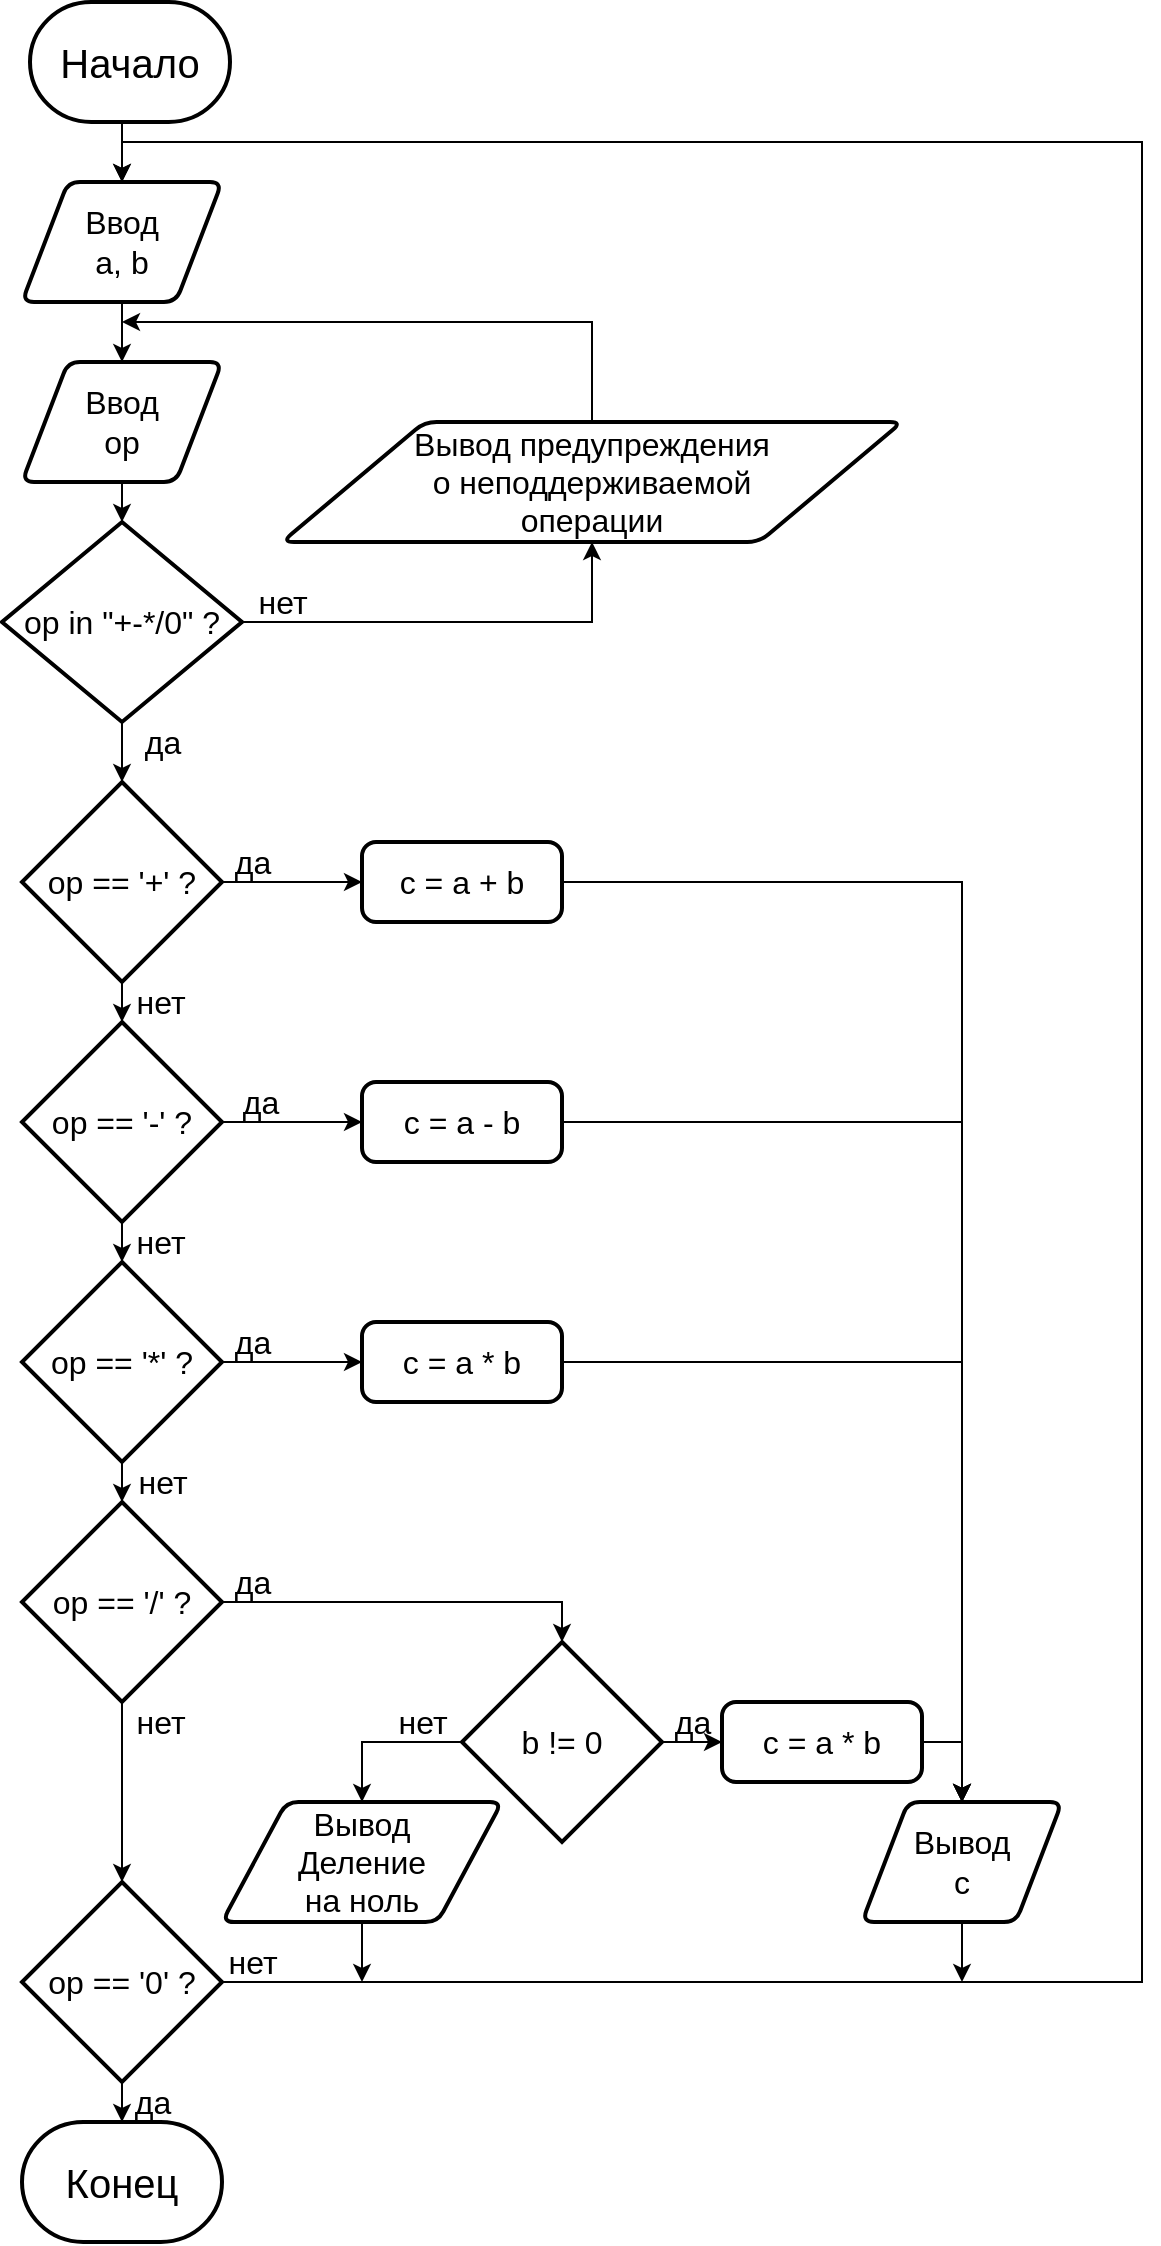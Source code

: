 <mxfile version="17.2.1" type="device"><diagram id="C5RBs43oDa-KdzZeNtuy" name="Page-1"><mxGraphModel dx="1038" dy="641" grid="1" gridSize="10" guides="1" tooltips="1" connect="1" arrows="1" fold="1" page="1" pageScale="1" pageWidth="827" pageHeight="1169" math="0" shadow="0"><root><mxCell id="WIyWlLk6GJQsqaUBKTNV-0"/><mxCell id="WIyWlLk6GJQsqaUBKTNV-1" parent="WIyWlLk6GJQsqaUBKTNV-0"/><mxCell id="8kW-rwkSIe0Tc9Z6fuDA-1" style="edgeStyle=orthogonalEdgeStyle;rounded=0;orthogonalLoop=1;jettySize=auto;html=1;exitX=0.5;exitY=1;exitDx=0;exitDy=0;exitPerimeter=0;entryX=0.5;entryY=0;entryDx=0;entryDy=0;fontSize=16;" edge="1" parent="WIyWlLk6GJQsqaUBKTNV-1" source="5FSRWbrrC5H5Z-ie-0Nd-0" target="8kW-rwkSIe0Tc9Z6fuDA-0"><mxGeometry relative="1" as="geometry"/></mxCell><mxCell id="5FSRWbrrC5H5Z-ie-0Nd-0" value="&lt;font style=&quot;font-size: 20px&quot;&gt;Начало&lt;/font&gt;" style="strokeWidth=2;html=1;shape=mxgraph.flowchart.terminator;whiteSpace=wrap;" parent="WIyWlLk6GJQsqaUBKTNV-1" vertex="1"><mxGeometry x="34" y="10" width="100" height="60" as="geometry"/></mxCell><mxCell id="5FSRWbrrC5H5Z-ie-0Nd-1" value="Конец" style="strokeWidth=2;html=1;shape=mxgraph.flowchart.terminator;whiteSpace=wrap;fontSize=20;" parent="WIyWlLk6GJQsqaUBKTNV-1" vertex="1"><mxGeometry x="30" y="1070" width="100" height="60" as="geometry"/></mxCell><mxCell id="8kW-rwkSIe0Tc9Z6fuDA-3" style="edgeStyle=orthogonalEdgeStyle;rounded=0;orthogonalLoop=1;jettySize=auto;html=1;exitX=0.5;exitY=1;exitDx=0;exitDy=0;entryX=0.5;entryY=0;entryDx=0;entryDy=0;fontSize=16;" edge="1" parent="WIyWlLk6GJQsqaUBKTNV-1" source="8kW-rwkSIe0Tc9Z6fuDA-0" target="8kW-rwkSIe0Tc9Z6fuDA-2"><mxGeometry relative="1" as="geometry"/></mxCell><mxCell id="8kW-rwkSIe0Tc9Z6fuDA-0" value="&lt;font style=&quot;font-size: 16px&quot;&gt;Ввод&lt;br&gt;a, b&lt;/font&gt;" style="shape=parallelogram;html=1;strokeWidth=2;perimeter=parallelogramPerimeter;whiteSpace=wrap;rounded=1;arcSize=12;size=0.23;" vertex="1" parent="WIyWlLk6GJQsqaUBKTNV-1"><mxGeometry x="30" y="100" width="100" height="60" as="geometry"/></mxCell><mxCell id="8kW-rwkSIe0Tc9Z6fuDA-5" style="edgeStyle=orthogonalEdgeStyle;rounded=0;orthogonalLoop=1;jettySize=auto;html=1;exitX=0.5;exitY=1;exitDx=0;exitDy=0;entryX=0.5;entryY=0;entryDx=0;entryDy=0;entryPerimeter=0;fontSize=16;" edge="1" parent="WIyWlLk6GJQsqaUBKTNV-1" source="8kW-rwkSIe0Tc9Z6fuDA-2" target="8kW-rwkSIe0Tc9Z6fuDA-4"><mxGeometry relative="1" as="geometry"/></mxCell><mxCell id="8kW-rwkSIe0Tc9Z6fuDA-2" value="Ввод&lt;br&gt;op" style="shape=parallelogram;html=1;strokeWidth=2;perimeter=parallelogramPerimeter;whiteSpace=wrap;rounded=1;arcSize=12;size=0.23;fontSize=16;" vertex="1" parent="WIyWlLk6GJQsqaUBKTNV-1"><mxGeometry x="30" y="190" width="100" height="60" as="geometry"/></mxCell><mxCell id="8kW-rwkSIe0Tc9Z6fuDA-7" style="edgeStyle=orthogonalEdgeStyle;rounded=0;orthogonalLoop=1;jettySize=auto;html=1;exitX=0.5;exitY=1;exitDx=0;exitDy=0;exitPerimeter=0;entryX=0.5;entryY=0;entryDx=0;entryDy=0;entryPerimeter=0;fontSize=16;" edge="1" parent="WIyWlLk6GJQsqaUBKTNV-1" source="8kW-rwkSIe0Tc9Z6fuDA-4" target="8kW-rwkSIe0Tc9Z6fuDA-6"><mxGeometry relative="1" as="geometry"/></mxCell><mxCell id="8kW-rwkSIe0Tc9Z6fuDA-23" style="edgeStyle=orthogonalEdgeStyle;rounded=0;orthogonalLoop=1;jettySize=auto;html=1;exitX=1;exitY=0.5;exitDx=0;exitDy=0;exitPerimeter=0;entryX=0.5;entryY=1;entryDx=0;entryDy=0;fontSize=16;" edge="1" parent="WIyWlLk6GJQsqaUBKTNV-1" source="8kW-rwkSIe0Tc9Z6fuDA-4" target="8kW-rwkSIe0Tc9Z6fuDA-21"><mxGeometry relative="1" as="geometry"/></mxCell><mxCell id="8kW-rwkSIe0Tc9Z6fuDA-4" value="op in &quot;+-*/0&quot; ?" style="strokeWidth=2;html=1;shape=mxgraph.flowchart.decision;whiteSpace=wrap;fontSize=16;" vertex="1" parent="WIyWlLk6GJQsqaUBKTNV-1"><mxGeometry x="20" y="270" width="120" height="100" as="geometry"/></mxCell><mxCell id="8kW-rwkSIe0Tc9Z6fuDA-12" style="edgeStyle=orthogonalEdgeStyle;rounded=0;orthogonalLoop=1;jettySize=auto;html=1;exitX=0.5;exitY=1;exitDx=0;exitDy=0;exitPerimeter=0;entryX=0.5;entryY=0;entryDx=0;entryDy=0;entryPerimeter=0;fontSize=16;" edge="1" parent="WIyWlLk6GJQsqaUBKTNV-1" source="8kW-rwkSIe0Tc9Z6fuDA-6" target="8kW-rwkSIe0Tc9Z6fuDA-8"><mxGeometry relative="1" as="geometry"/></mxCell><mxCell id="8kW-rwkSIe0Tc9Z6fuDA-31" style="edgeStyle=orthogonalEdgeStyle;rounded=0;orthogonalLoop=1;jettySize=auto;html=1;exitX=1;exitY=0.5;exitDx=0;exitDy=0;exitPerimeter=0;entryX=0;entryY=0.5;entryDx=0;entryDy=0;fontSize=16;" edge="1" parent="WIyWlLk6GJQsqaUBKTNV-1" source="8kW-rwkSIe0Tc9Z6fuDA-6" target="8kW-rwkSIe0Tc9Z6fuDA-25"><mxGeometry relative="1" as="geometry"/></mxCell><mxCell id="8kW-rwkSIe0Tc9Z6fuDA-6" value="op == '+' ?" style="strokeWidth=2;html=1;shape=mxgraph.flowchart.decision;whiteSpace=wrap;fontSize=16;" vertex="1" parent="WIyWlLk6GJQsqaUBKTNV-1"><mxGeometry x="30" y="400" width="100" height="100" as="geometry"/></mxCell><mxCell id="8kW-rwkSIe0Tc9Z6fuDA-15" style="edgeStyle=orthogonalEdgeStyle;rounded=0;orthogonalLoop=1;jettySize=auto;html=1;exitX=0.5;exitY=1;exitDx=0;exitDy=0;exitPerimeter=0;entryX=0.5;entryY=0;entryDx=0;entryDy=0;entryPerimeter=0;fontSize=16;" edge="1" parent="WIyWlLk6GJQsqaUBKTNV-1" source="8kW-rwkSIe0Tc9Z6fuDA-8" target="8kW-rwkSIe0Tc9Z6fuDA-9"><mxGeometry relative="1" as="geometry"/></mxCell><mxCell id="8kW-rwkSIe0Tc9Z6fuDA-32" style="edgeStyle=orthogonalEdgeStyle;rounded=0;orthogonalLoop=1;jettySize=auto;html=1;exitX=1;exitY=0.5;exitDx=0;exitDy=0;exitPerimeter=0;entryX=0;entryY=0.5;entryDx=0;entryDy=0;fontSize=16;" edge="1" parent="WIyWlLk6GJQsqaUBKTNV-1" source="8kW-rwkSIe0Tc9Z6fuDA-8" target="8kW-rwkSIe0Tc9Z6fuDA-26"><mxGeometry relative="1" as="geometry"/></mxCell><mxCell id="8kW-rwkSIe0Tc9Z6fuDA-8" value="op == '-' ?" style="strokeWidth=2;html=1;shape=mxgraph.flowchart.decision;whiteSpace=wrap;fontSize=16;" vertex="1" parent="WIyWlLk6GJQsqaUBKTNV-1"><mxGeometry x="30" y="520" width="100" height="100" as="geometry"/></mxCell><mxCell id="8kW-rwkSIe0Tc9Z6fuDA-16" style="edgeStyle=orthogonalEdgeStyle;rounded=0;orthogonalLoop=1;jettySize=auto;html=1;exitX=0.5;exitY=1;exitDx=0;exitDy=0;exitPerimeter=0;entryX=0.5;entryY=0;entryDx=0;entryDy=0;entryPerimeter=0;fontSize=16;" edge="1" parent="WIyWlLk6GJQsqaUBKTNV-1" source="8kW-rwkSIe0Tc9Z6fuDA-9" target="8kW-rwkSIe0Tc9Z6fuDA-10"><mxGeometry relative="1" as="geometry"/></mxCell><mxCell id="8kW-rwkSIe0Tc9Z6fuDA-33" style="edgeStyle=orthogonalEdgeStyle;rounded=0;orthogonalLoop=1;jettySize=auto;html=1;exitX=1;exitY=0.5;exitDx=0;exitDy=0;exitPerimeter=0;entryX=0;entryY=0.5;entryDx=0;entryDy=0;fontSize=16;" edge="1" parent="WIyWlLk6GJQsqaUBKTNV-1" source="8kW-rwkSIe0Tc9Z6fuDA-9" target="8kW-rwkSIe0Tc9Z6fuDA-27"><mxGeometry relative="1" as="geometry"/></mxCell><mxCell id="8kW-rwkSIe0Tc9Z6fuDA-9" value="op == '*' ?" style="strokeWidth=2;html=1;shape=mxgraph.flowchart.decision;whiteSpace=wrap;fontSize=16;" vertex="1" parent="WIyWlLk6GJQsqaUBKTNV-1"><mxGeometry x="30" y="640" width="100" height="100" as="geometry"/></mxCell><mxCell id="8kW-rwkSIe0Tc9Z6fuDA-17" style="edgeStyle=orthogonalEdgeStyle;rounded=0;orthogonalLoop=1;jettySize=auto;html=1;exitX=0.5;exitY=1;exitDx=0;exitDy=0;exitPerimeter=0;entryX=0.5;entryY=0;entryDx=0;entryDy=0;entryPerimeter=0;fontSize=16;" edge="1" parent="WIyWlLk6GJQsqaUBKTNV-1" source="8kW-rwkSIe0Tc9Z6fuDA-10" target="8kW-rwkSIe0Tc9Z6fuDA-11"><mxGeometry relative="1" as="geometry"/></mxCell><mxCell id="8kW-rwkSIe0Tc9Z6fuDA-34" style="edgeStyle=orthogonalEdgeStyle;rounded=0;orthogonalLoop=1;jettySize=auto;html=1;exitX=1;exitY=0.5;exitDx=0;exitDy=0;exitPerimeter=0;entryX=0.5;entryY=0;entryDx=0;entryDy=0;fontSize=16;entryPerimeter=0;" edge="1" parent="WIyWlLk6GJQsqaUBKTNV-1" source="8kW-rwkSIe0Tc9Z6fuDA-10" target="8kW-rwkSIe0Tc9Z6fuDA-42"><mxGeometry relative="1" as="geometry"><mxPoint x="200" y="810" as="targetPoint"/></mxGeometry></mxCell><mxCell id="8kW-rwkSIe0Tc9Z6fuDA-10" value="op == '/' ?" style="strokeWidth=2;html=1;shape=mxgraph.flowchart.decision;whiteSpace=wrap;fontSize=16;" vertex="1" parent="WIyWlLk6GJQsqaUBKTNV-1"><mxGeometry x="30" y="760" width="100" height="100" as="geometry"/></mxCell><mxCell id="8kW-rwkSIe0Tc9Z6fuDA-54" style="edgeStyle=orthogonalEdgeStyle;rounded=0;orthogonalLoop=1;jettySize=auto;html=1;exitX=0.5;exitY=1;exitDx=0;exitDy=0;exitPerimeter=0;entryX=0.5;entryY=0;entryDx=0;entryDy=0;entryPerimeter=0;fontSize=16;" edge="1" parent="WIyWlLk6GJQsqaUBKTNV-1" source="8kW-rwkSIe0Tc9Z6fuDA-11" target="5FSRWbrrC5H5Z-ie-0Nd-1"><mxGeometry relative="1" as="geometry"/></mxCell><mxCell id="8kW-rwkSIe0Tc9Z6fuDA-56" style="edgeStyle=orthogonalEdgeStyle;rounded=0;orthogonalLoop=1;jettySize=auto;html=1;exitX=1;exitY=0.5;exitDx=0;exitDy=0;exitPerimeter=0;entryX=0.5;entryY=0;entryDx=0;entryDy=0;fontSize=16;" edge="1" parent="WIyWlLk6GJQsqaUBKTNV-1" source="8kW-rwkSIe0Tc9Z6fuDA-11" target="8kW-rwkSIe0Tc9Z6fuDA-0"><mxGeometry relative="1" as="geometry"><Array as="points"><mxPoint x="590" y="1000"/><mxPoint x="590" y="80"/><mxPoint x="80" y="80"/></Array></mxGeometry></mxCell><mxCell id="8kW-rwkSIe0Tc9Z6fuDA-11" value="op == '0' ?" style="strokeWidth=2;html=1;shape=mxgraph.flowchart.decision;whiteSpace=wrap;fontSize=16;" vertex="1" parent="WIyWlLk6GJQsqaUBKTNV-1"><mxGeometry x="30" y="950" width="100" height="100" as="geometry"/></mxCell><mxCell id="8kW-rwkSIe0Tc9Z6fuDA-13" value="нет" style="text;html=1;align=center;verticalAlign=middle;resizable=0;points=[];autosize=1;strokeColor=none;fillColor=none;fontSize=16;" vertex="1" parent="WIyWlLk6GJQsqaUBKTNV-1"><mxGeometry x="79" y="500" width="40" height="20" as="geometry"/></mxCell><mxCell id="8kW-rwkSIe0Tc9Z6fuDA-14" value="да" style="text;html=1;align=center;verticalAlign=middle;resizable=0;points=[];autosize=1;strokeColor=none;fillColor=none;fontSize=16;" vertex="1" parent="WIyWlLk6GJQsqaUBKTNV-1"><mxGeometry x="85" y="370" width="30" height="20" as="geometry"/></mxCell><mxCell id="8kW-rwkSIe0Tc9Z6fuDA-18" value="нет" style="text;html=1;align=center;verticalAlign=middle;resizable=0;points=[];autosize=1;strokeColor=none;fillColor=none;fontSize=16;" vertex="1" parent="WIyWlLk6GJQsqaUBKTNV-1"><mxGeometry x="79" y="620" width="40" height="20" as="geometry"/></mxCell><mxCell id="8kW-rwkSIe0Tc9Z6fuDA-19" value="нет" style="text;html=1;align=center;verticalAlign=middle;resizable=0;points=[];autosize=1;strokeColor=none;fillColor=none;fontSize=16;" vertex="1" parent="WIyWlLk6GJQsqaUBKTNV-1"><mxGeometry x="80" y="740" width="40" height="20" as="geometry"/></mxCell><mxCell id="8kW-rwkSIe0Tc9Z6fuDA-20" value="нет" style="text;html=1;align=center;verticalAlign=middle;resizable=0;points=[];autosize=1;strokeColor=none;fillColor=none;fontSize=16;" vertex="1" parent="WIyWlLk6GJQsqaUBKTNV-1"><mxGeometry x="79" y="860" width="40" height="20" as="geometry"/></mxCell><mxCell id="8kW-rwkSIe0Tc9Z6fuDA-22" style="edgeStyle=orthogonalEdgeStyle;rounded=0;orthogonalLoop=1;jettySize=auto;html=1;exitX=0.5;exitY=0;exitDx=0;exitDy=0;fontSize=16;" edge="1" parent="WIyWlLk6GJQsqaUBKTNV-1" source="8kW-rwkSIe0Tc9Z6fuDA-21"><mxGeometry relative="1" as="geometry"><mxPoint x="80" y="170" as="targetPoint"/><Array as="points"><mxPoint x="315" y="170"/></Array></mxGeometry></mxCell><mxCell id="8kW-rwkSIe0Tc9Z6fuDA-21" value="Вывод предупреждения&lt;br&gt;о неподдерживаемой&lt;br&gt;операции" style="shape=parallelogram;html=1;strokeWidth=2;perimeter=parallelogramPerimeter;whiteSpace=wrap;rounded=1;arcSize=12;size=0.23;fontSize=16;" vertex="1" parent="WIyWlLk6GJQsqaUBKTNV-1"><mxGeometry x="160" y="220" width="310" height="60" as="geometry"/></mxCell><mxCell id="8kW-rwkSIe0Tc9Z6fuDA-24" value="нет" style="text;html=1;align=center;verticalAlign=middle;resizable=0;points=[];autosize=1;strokeColor=none;fillColor=none;fontSize=16;" vertex="1" parent="WIyWlLk6GJQsqaUBKTNV-1"><mxGeometry x="140" y="300" width="40" height="20" as="geometry"/></mxCell><mxCell id="8kW-rwkSIe0Tc9Z6fuDA-61" style="edgeStyle=orthogonalEdgeStyle;rounded=0;orthogonalLoop=1;jettySize=auto;html=1;exitX=1;exitY=0.5;exitDx=0;exitDy=0;entryX=0.5;entryY=0;entryDx=0;entryDy=0;fontSize=16;" edge="1" parent="WIyWlLk6GJQsqaUBKTNV-1" source="8kW-rwkSIe0Tc9Z6fuDA-25" target="8kW-rwkSIe0Tc9Z6fuDA-60"><mxGeometry relative="1" as="geometry"/></mxCell><mxCell id="8kW-rwkSIe0Tc9Z6fuDA-25" value="c = a + b" style="rounded=1;whiteSpace=wrap;html=1;absoluteArcSize=1;arcSize=14;strokeWidth=2;fontSize=16;" vertex="1" parent="WIyWlLk6GJQsqaUBKTNV-1"><mxGeometry x="200" y="430" width="100" height="40" as="geometry"/></mxCell><mxCell id="8kW-rwkSIe0Tc9Z6fuDA-63" style="edgeStyle=orthogonalEdgeStyle;rounded=0;orthogonalLoop=1;jettySize=auto;html=1;exitX=1;exitY=0.5;exitDx=0;exitDy=0;fontSize=16;" edge="1" parent="WIyWlLk6GJQsqaUBKTNV-1" source="8kW-rwkSIe0Tc9Z6fuDA-26" target="8kW-rwkSIe0Tc9Z6fuDA-60"><mxGeometry relative="1" as="geometry"/></mxCell><mxCell id="8kW-rwkSIe0Tc9Z6fuDA-26" value="c = a - b" style="rounded=1;whiteSpace=wrap;html=1;absoluteArcSize=1;arcSize=14;strokeWidth=2;fontSize=16;" vertex="1" parent="WIyWlLk6GJQsqaUBKTNV-1"><mxGeometry x="200" y="550" width="100" height="40" as="geometry"/></mxCell><mxCell id="8kW-rwkSIe0Tc9Z6fuDA-64" style="edgeStyle=orthogonalEdgeStyle;rounded=0;orthogonalLoop=1;jettySize=auto;html=1;exitX=1;exitY=0.5;exitDx=0;exitDy=0;entryX=0.5;entryY=0;entryDx=0;entryDy=0;fontSize=16;" edge="1" parent="WIyWlLk6GJQsqaUBKTNV-1" source="8kW-rwkSIe0Tc9Z6fuDA-27" target="8kW-rwkSIe0Tc9Z6fuDA-60"><mxGeometry relative="1" as="geometry"/></mxCell><mxCell id="8kW-rwkSIe0Tc9Z6fuDA-27" value="c = a * b" style="rounded=1;whiteSpace=wrap;html=1;absoluteArcSize=1;arcSize=14;strokeWidth=2;fontSize=16;" vertex="1" parent="WIyWlLk6GJQsqaUBKTNV-1"><mxGeometry x="200" y="670" width="100" height="40" as="geometry"/></mxCell><mxCell id="8kW-rwkSIe0Tc9Z6fuDA-38" value="да" style="text;html=1;align=center;verticalAlign=middle;resizable=0;points=[];autosize=1;strokeColor=none;fillColor=none;fontSize=16;" vertex="1" parent="WIyWlLk6GJQsqaUBKTNV-1"><mxGeometry x="130" y="430" width="30" height="20" as="geometry"/></mxCell><mxCell id="8kW-rwkSIe0Tc9Z6fuDA-39" value="да" style="text;html=1;align=center;verticalAlign=middle;resizable=0;points=[];autosize=1;strokeColor=none;fillColor=none;fontSize=16;" vertex="1" parent="WIyWlLk6GJQsqaUBKTNV-1"><mxGeometry x="134" y="550" width="30" height="20" as="geometry"/></mxCell><mxCell id="8kW-rwkSIe0Tc9Z6fuDA-40" value="да" style="text;html=1;align=center;verticalAlign=middle;resizable=0;points=[];autosize=1;strokeColor=none;fillColor=none;fontSize=16;" vertex="1" parent="WIyWlLk6GJQsqaUBKTNV-1"><mxGeometry x="130" y="670" width="30" height="20" as="geometry"/></mxCell><mxCell id="8kW-rwkSIe0Tc9Z6fuDA-41" value="да" style="text;html=1;align=center;verticalAlign=middle;resizable=0;points=[];autosize=1;strokeColor=none;fillColor=none;fontSize=16;" vertex="1" parent="WIyWlLk6GJQsqaUBKTNV-1"><mxGeometry x="130" y="790" width="30" height="20" as="geometry"/></mxCell><mxCell id="8kW-rwkSIe0Tc9Z6fuDA-49" style="edgeStyle=orthogonalEdgeStyle;rounded=0;orthogonalLoop=1;jettySize=auto;html=1;exitX=0;exitY=0.5;exitDx=0;exitDy=0;exitPerimeter=0;entryX=0.5;entryY=0;entryDx=0;entryDy=0;fontSize=16;" edge="1" parent="WIyWlLk6GJQsqaUBKTNV-1" source="8kW-rwkSIe0Tc9Z6fuDA-42" target="8kW-rwkSIe0Tc9Z6fuDA-48"><mxGeometry relative="1" as="geometry"/></mxCell><mxCell id="8kW-rwkSIe0Tc9Z6fuDA-66" style="edgeStyle=orthogonalEdgeStyle;rounded=0;orthogonalLoop=1;jettySize=auto;html=1;exitX=1;exitY=0.5;exitDx=0;exitDy=0;exitPerimeter=0;entryX=0;entryY=0.5;entryDx=0;entryDy=0;fontSize=16;" edge="1" parent="WIyWlLk6GJQsqaUBKTNV-1" source="8kW-rwkSIe0Tc9Z6fuDA-42" target="8kW-rwkSIe0Tc9Z6fuDA-43"><mxGeometry relative="1" as="geometry"/></mxCell><mxCell id="8kW-rwkSIe0Tc9Z6fuDA-42" value="b != 0" style="strokeWidth=2;html=1;shape=mxgraph.flowchart.decision;whiteSpace=wrap;fontSize=16;" vertex="1" parent="WIyWlLk6GJQsqaUBKTNV-1"><mxGeometry x="250" y="830" width="100" height="100" as="geometry"/></mxCell><mxCell id="8kW-rwkSIe0Tc9Z6fuDA-65" style="edgeStyle=orthogonalEdgeStyle;rounded=0;orthogonalLoop=1;jettySize=auto;html=1;exitX=1;exitY=0.5;exitDx=0;exitDy=0;entryX=0.5;entryY=0;entryDx=0;entryDy=0;fontSize=16;" edge="1" parent="WIyWlLk6GJQsqaUBKTNV-1" source="8kW-rwkSIe0Tc9Z6fuDA-43" target="8kW-rwkSIe0Tc9Z6fuDA-60"><mxGeometry relative="1" as="geometry"/></mxCell><mxCell id="8kW-rwkSIe0Tc9Z6fuDA-43" value="c = a * b" style="rounded=1;whiteSpace=wrap;html=1;absoluteArcSize=1;arcSize=14;strokeWidth=2;fontSize=16;" vertex="1" parent="WIyWlLk6GJQsqaUBKTNV-1"><mxGeometry x="380" y="860" width="100" height="40" as="geometry"/></mxCell><mxCell id="8kW-rwkSIe0Tc9Z6fuDA-46" value="да" style="text;html=1;align=center;verticalAlign=middle;resizable=0;points=[];autosize=1;strokeColor=none;fillColor=none;fontSize=16;" vertex="1" parent="WIyWlLk6GJQsqaUBKTNV-1"><mxGeometry x="350" y="860" width="30" height="20" as="geometry"/></mxCell><mxCell id="8kW-rwkSIe0Tc9Z6fuDA-59" style="edgeStyle=orthogonalEdgeStyle;rounded=0;orthogonalLoop=1;jettySize=auto;html=1;exitX=0.5;exitY=1;exitDx=0;exitDy=0;fontSize=16;" edge="1" parent="WIyWlLk6GJQsqaUBKTNV-1" source="8kW-rwkSIe0Tc9Z6fuDA-48"><mxGeometry relative="1" as="geometry"><mxPoint x="200" y="1000" as="targetPoint"/></mxGeometry></mxCell><mxCell id="8kW-rwkSIe0Tc9Z6fuDA-48" value="Вывод&lt;br&gt;Деление &lt;br&gt;на ноль" style="shape=parallelogram;html=1;strokeWidth=2;perimeter=parallelogramPerimeter;whiteSpace=wrap;rounded=1;arcSize=12;size=0.23;fontSize=16;" vertex="1" parent="WIyWlLk6GJQsqaUBKTNV-1"><mxGeometry x="130" y="910" width="140" height="60" as="geometry"/></mxCell><mxCell id="8kW-rwkSIe0Tc9Z6fuDA-50" value="нет" style="text;html=1;align=center;verticalAlign=middle;resizable=0;points=[];autosize=1;strokeColor=none;fillColor=none;fontSize=16;" vertex="1" parent="WIyWlLk6GJQsqaUBKTNV-1"><mxGeometry x="210" y="860" width="40" height="20" as="geometry"/></mxCell><mxCell id="8kW-rwkSIe0Tc9Z6fuDA-55" value="да" style="text;html=1;align=center;verticalAlign=middle;resizable=0;points=[];autosize=1;strokeColor=none;fillColor=none;fontSize=16;" vertex="1" parent="WIyWlLk6GJQsqaUBKTNV-1"><mxGeometry x="80" y="1050" width="30" height="20" as="geometry"/></mxCell><mxCell id="8kW-rwkSIe0Tc9Z6fuDA-58" value="нет" style="text;html=1;align=center;verticalAlign=middle;resizable=0;points=[];autosize=1;strokeColor=none;fillColor=none;fontSize=16;" vertex="1" parent="WIyWlLk6GJQsqaUBKTNV-1"><mxGeometry x="125" y="980" width="40" height="20" as="geometry"/></mxCell><mxCell id="8kW-rwkSIe0Tc9Z6fuDA-67" style="edgeStyle=orthogonalEdgeStyle;rounded=0;orthogonalLoop=1;jettySize=auto;html=1;exitX=0.5;exitY=1;exitDx=0;exitDy=0;fontSize=16;" edge="1" parent="WIyWlLk6GJQsqaUBKTNV-1" source="8kW-rwkSIe0Tc9Z6fuDA-60"><mxGeometry relative="1" as="geometry"><mxPoint x="500" y="1000" as="targetPoint"/></mxGeometry></mxCell><mxCell id="8kW-rwkSIe0Tc9Z6fuDA-60" value="Вывод&lt;br&gt;c" style="shape=parallelogram;html=1;strokeWidth=2;perimeter=parallelogramPerimeter;whiteSpace=wrap;rounded=1;arcSize=12;size=0.23;fontSize=16;" vertex="1" parent="WIyWlLk6GJQsqaUBKTNV-1"><mxGeometry x="450" y="910" width="100" height="60" as="geometry"/></mxCell></root></mxGraphModel></diagram></mxfile>